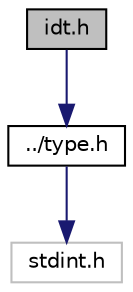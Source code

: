 digraph "idt.h"
{
 // LATEX_PDF_SIZE
  edge [fontname="Helvetica",fontsize="10",labelfontname="Helvetica",labelfontsize="10"];
  node [fontname="Helvetica",fontsize="10",shape=record];
  Node0 [label="idt.h",height=0.2,width=0.4,color="black", fillcolor="grey75", style="filled", fontcolor="black",tooltip="Interrupt Descriptor Table header file. Provides a class for setting up the IDT for interrupts."];
  Node0 -> Node1 [color="midnightblue",fontsize="10",style="solid",fontname="Helvetica"];
  Node1 [label="../type.h",height=0.2,width=0.4,color="black", fillcolor="white", style="filled",URL="$type_8h.html",tooltip="Defines various special types and includes stdint.h."];
  Node1 -> Node2 [color="midnightblue",fontsize="10",style="solid",fontname="Helvetica"];
  Node2 [label="stdint.h",height=0.2,width=0.4,color="grey75", fillcolor="white", style="filled",tooltip=" "];
}
